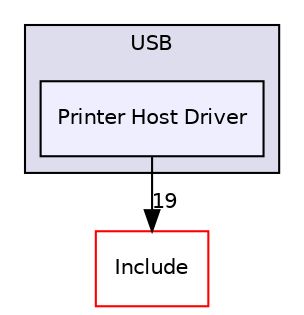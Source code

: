 digraph "C:/Users/mainuser/Desktop/School/SeniorProject/EthKitTCP/Microchip/USB/Printer Host Driver" {
  compound=true
  node [ fontsize="10", fontname="Helvetica"];
  edge [ labelfontsize="10", labelfontname="Helvetica"];
  subgraph clusterdir_0a24c4421d9b613056fbe1b6b73d66fc {
    graph [ bgcolor="#ddddee", pencolor="black", label="USB" fontname="Helvetica", fontsize="10", URL="dir_0a24c4421d9b613056fbe1b6b73d66fc.html"]
  dir_5fc759d28d7e7dde9f0f2b2c7899e6fb [shape=box, label="Printer Host Driver", style="filled", fillcolor="#eeeeff", pencolor="black", URL="dir_5fc759d28d7e7dde9f0f2b2c7899e6fb.html"];
  }
  dir_7ce300d8a919a620616ec6bc64c02d37 [shape=box label="Include" fillcolor="white" style="filled" color="red" URL="dir_7ce300d8a919a620616ec6bc64c02d37.html"];
  dir_5fc759d28d7e7dde9f0f2b2c7899e6fb->dir_7ce300d8a919a620616ec6bc64c02d37 [headlabel="19", labeldistance=1.5 headhref="dir_000092_000022.html"];
}
